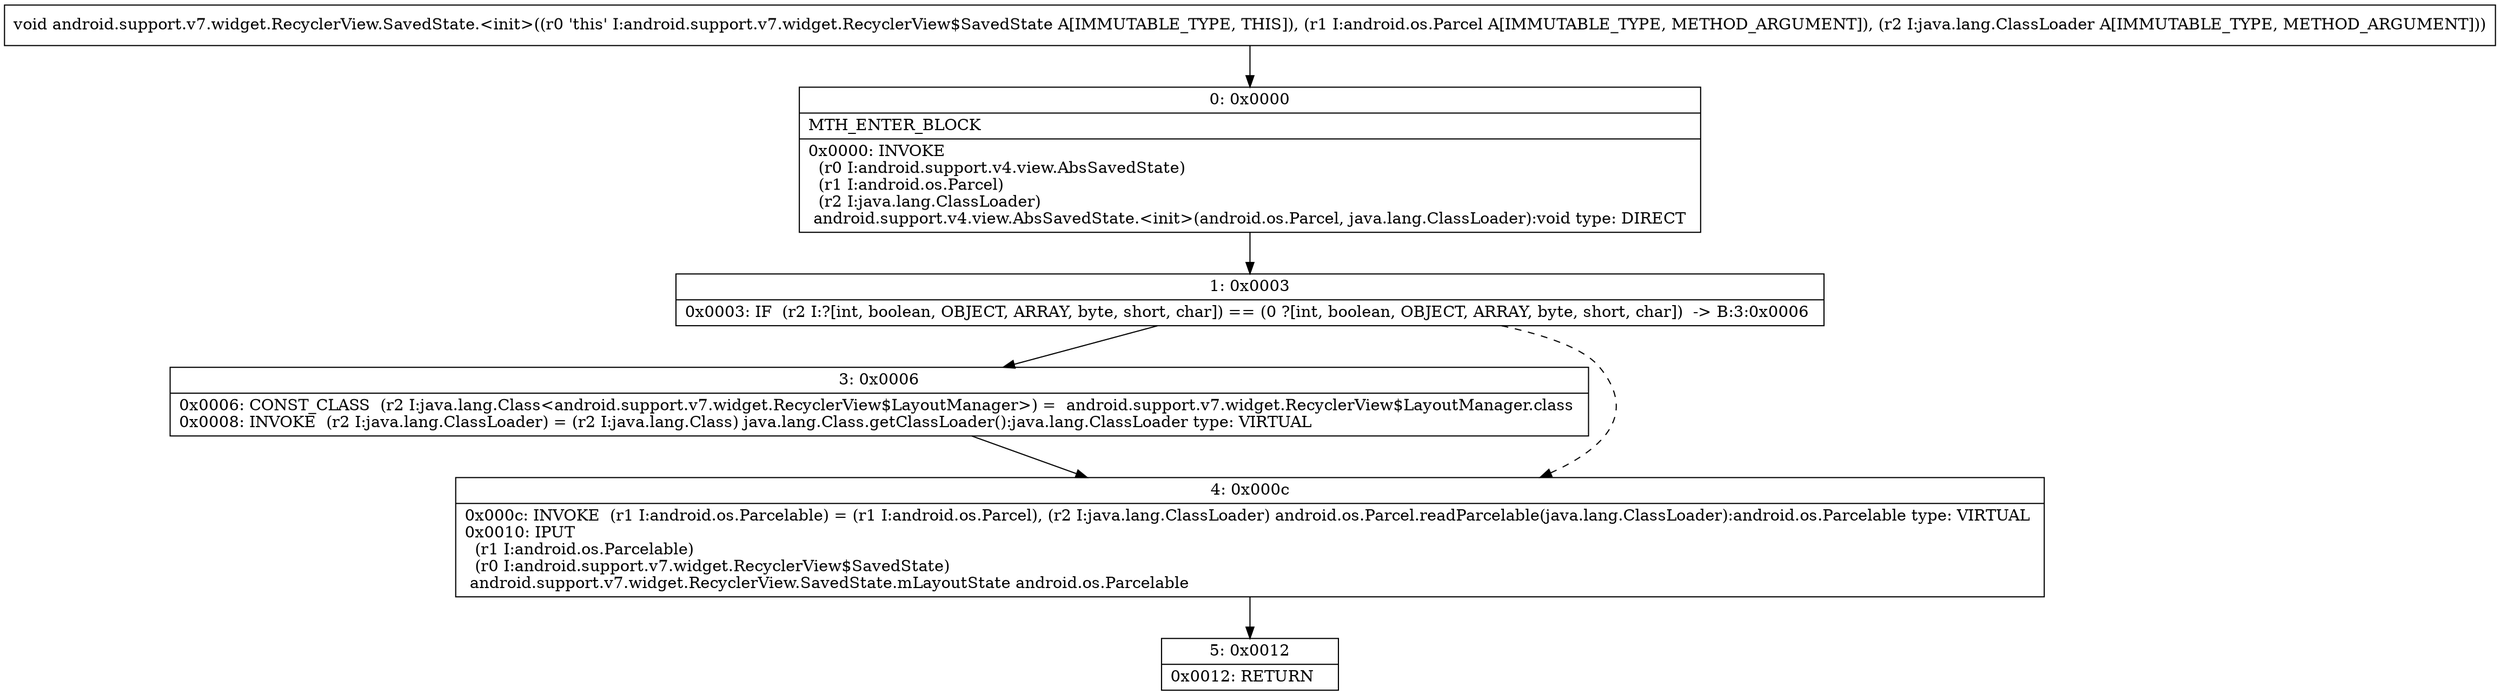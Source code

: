 digraph "CFG forandroid.support.v7.widget.RecyclerView.SavedState.\<init\>(Landroid\/os\/Parcel;Ljava\/lang\/ClassLoader;)V" {
Node_0 [shape=record,label="{0\:\ 0x0000|MTH_ENTER_BLOCK\l|0x0000: INVOKE  \l  (r0 I:android.support.v4.view.AbsSavedState)\l  (r1 I:android.os.Parcel)\l  (r2 I:java.lang.ClassLoader)\l android.support.v4.view.AbsSavedState.\<init\>(android.os.Parcel, java.lang.ClassLoader):void type: DIRECT \l}"];
Node_1 [shape=record,label="{1\:\ 0x0003|0x0003: IF  (r2 I:?[int, boolean, OBJECT, ARRAY, byte, short, char]) == (0 ?[int, boolean, OBJECT, ARRAY, byte, short, char])  \-\> B:3:0x0006 \l}"];
Node_3 [shape=record,label="{3\:\ 0x0006|0x0006: CONST_CLASS  (r2 I:java.lang.Class\<android.support.v7.widget.RecyclerView$LayoutManager\>) =  android.support.v7.widget.RecyclerView$LayoutManager.class \l0x0008: INVOKE  (r2 I:java.lang.ClassLoader) = (r2 I:java.lang.Class) java.lang.Class.getClassLoader():java.lang.ClassLoader type: VIRTUAL \l}"];
Node_4 [shape=record,label="{4\:\ 0x000c|0x000c: INVOKE  (r1 I:android.os.Parcelable) = (r1 I:android.os.Parcel), (r2 I:java.lang.ClassLoader) android.os.Parcel.readParcelable(java.lang.ClassLoader):android.os.Parcelable type: VIRTUAL \l0x0010: IPUT  \l  (r1 I:android.os.Parcelable)\l  (r0 I:android.support.v7.widget.RecyclerView$SavedState)\l android.support.v7.widget.RecyclerView.SavedState.mLayoutState android.os.Parcelable \l}"];
Node_5 [shape=record,label="{5\:\ 0x0012|0x0012: RETURN   \l}"];
MethodNode[shape=record,label="{void android.support.v7.widget.RecyclerView.SavedState.\<init\>((r0 'this' I:android.support.v7.widget.RecyclerView$SavedState A[IMMUTABLE_TYPE, THIS]), (r1 I:android.os.Parcel A[IMMUTABLE_TYPE, METHOD_ARGUMENT]), (r2 I:java.lang.ClassLoader A[IMMUTABLE_TYPE, METHOD_ARGUMENT])) }"];
MethodNode -> Node_0;
Node_0 -> Node_1;
Node_1 -> Node_3;
Node_1 -> Node_4[style=dashed];
Node_3 -> Node_4;
Node_4 -> Node_5;
}

